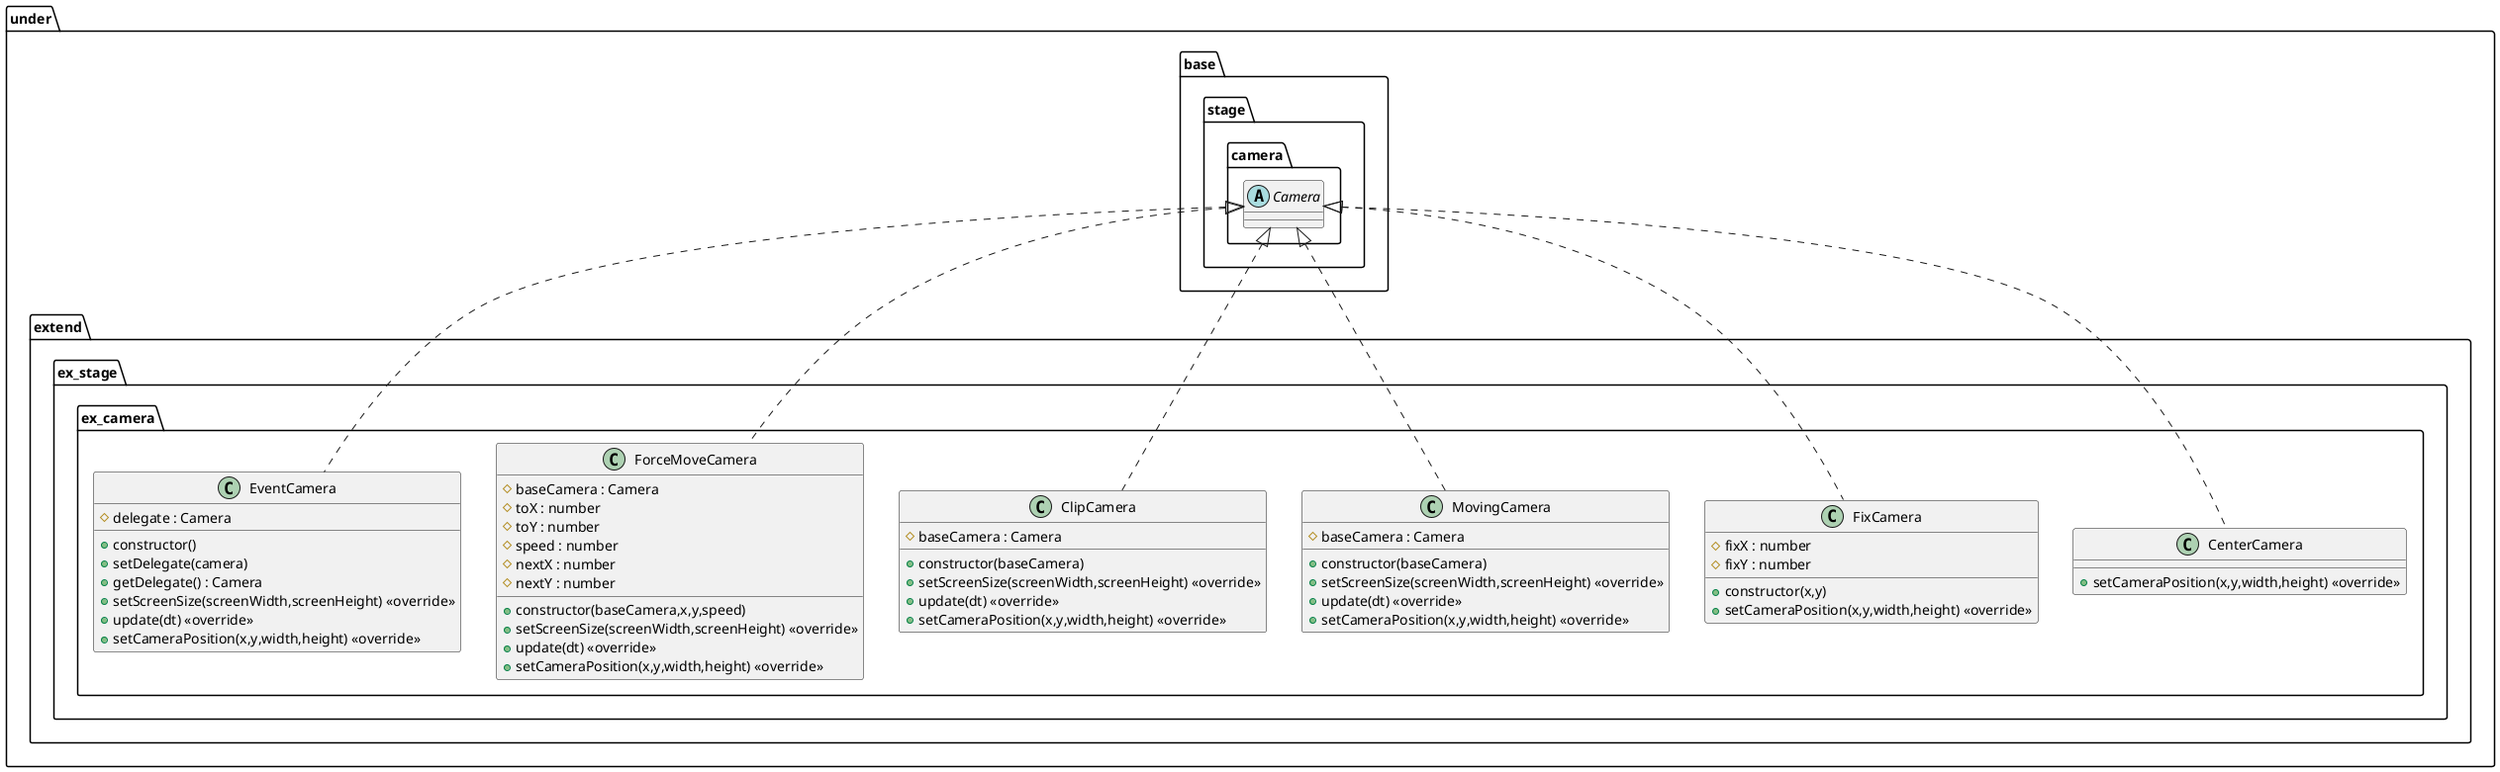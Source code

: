 @startuml StageExtendCamera
package under {
    package extend {
        package ex_stage {
            package ex_camera {
                class CenterCamera {
                    +setCameraPosition(x,y,width,height) <<override>>
                }
                class FixCamera {
                    +constructor(x,y)
                    #fixX : number
                    #fixY : number
                    +setCameraPosition(x,y,width,height) <<override>>
                }
                class MovingCamera {
                    +constructor(baseCamera)
                    #baseCamera : Camera
                    +setScreenSize(screenWidth,screenHeight) <<override>>
                    +update(dt) <<override>>
                    +setCameraPosition(x,y,width,height) <<override>>
                }
                class ClipCamera {
                    +constructor(baseCamera)
                    #baseCamera : Camera
                    +setScreenSize(screenWidth,screenHeight) <<override>>
                    +update(dt) <<override>>
                    +setCameraPosition(x,y,width,height) <<override>>
                }
                class ForceMoveCamera {
                    +constructor(baseCamera,x,y,speed)
                    #baseCamera : Camera
                    #toX : number
                    #toY : number
                    #speed : number
                    #nextX : number
                    #nextY : number
                    +setScreenSize(screenWidth,screenHeight) <<override>>
                    +update(dt) <<override>>
                    +setCameraPosition(x,y,width,height) <<override>>
                }
                class EventCamera {
                    +constructor()
                    #delegate : Camera
                    +setDelegate(camera)
                    +getDelegate() : Camera
                    +setScreenSize(screenWidth,screenHeight) <<override>>
                    +update(dt) <<override>>
                    +setCameraPosition(x,y,width,height) <<override>>
                }
            }

        }
    }
}

package under {
    package base {
        package stage {
            package camera {
                abstract Camera
            }
        }
    }
}

Camera <|.. CenterCamera
Camera <|.. FixCamera
Camera <|.. MovingCamera
Camera <|.. ClipCamera
Camera <|.. ForceMoveCamera
Camera <|.. EventCamera

@enduml
